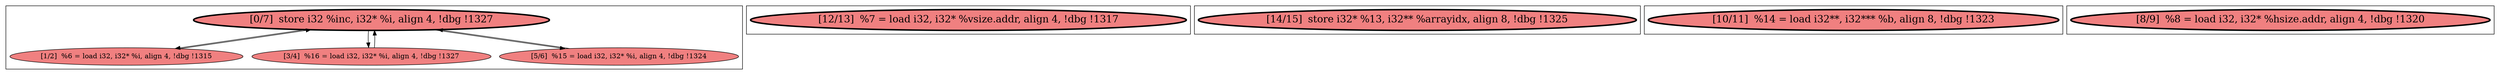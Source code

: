
digraph G {



node383->node384 [ ]
node384->node383 [ ]
node383->node382 [ ]
node381->node383 [ ]
node382->node383 [ ]
node383->node381 [ ]


subgraph cluster4 {


node388 [penwidth=3.0,fontsize=20,fillcolor=lightcoral,label="[12/13]  %7 = load i32, i32* %vsize.addr, align 4, !dbg !1317",shape=ellipse,style=filled ]



}

subgraph cluster3 {


node387 [penwidth=3.0,fontsize=20,fillcolor=lightcoral,label="[14/15]  store i32* %13, i32** %arrayidx, align 8, !dbg !1325",shape=ellipse,style=filled ]



}

subgraph cluster2 {


node386 [penwidth=3.0,fontsize=20,fillcolor=lightcoral,label="[10/11]  %14 = load i32**, i32*** %b, align 8, !dbg !1323",shape=ellipse,style=filled ]



}

subgraph cluster0 {


node384 [fillcolor=lightcoral,label="[1/2]  %6 = load i32, i32* %i, align 4, !dbg !1315",shape=ellipse,style=filled ]
node383 [penwidth=3.0,fontsize=20,fillcolor=lightcoral,label="[0/7]  store i32 %inc, i32* %i, align 4, !dbg !1327",shape=ellipse,style=filled ]
node381 [fillcolor=lightcoral,label="[5/6]  %15 = load i32, i32* %i, align 4, !dbg !1324",shape=ellipse,style=filled ]
node382 [fillcolor=lightcoral,label="[3/4]  %16 = load i32, i32* %i, align 4, !dbg !1327",shape=ellipse,style=filled ]



}

subgraph cluster1 {


node385 [penwidth=3.0,fontsize=20,fillcolor=lightcoral,label="[8/9]  %8 = load i32, i32* %hsize.addr, align 4, !dbg !1320",shape=ellipse,style=filled ]



}

}
